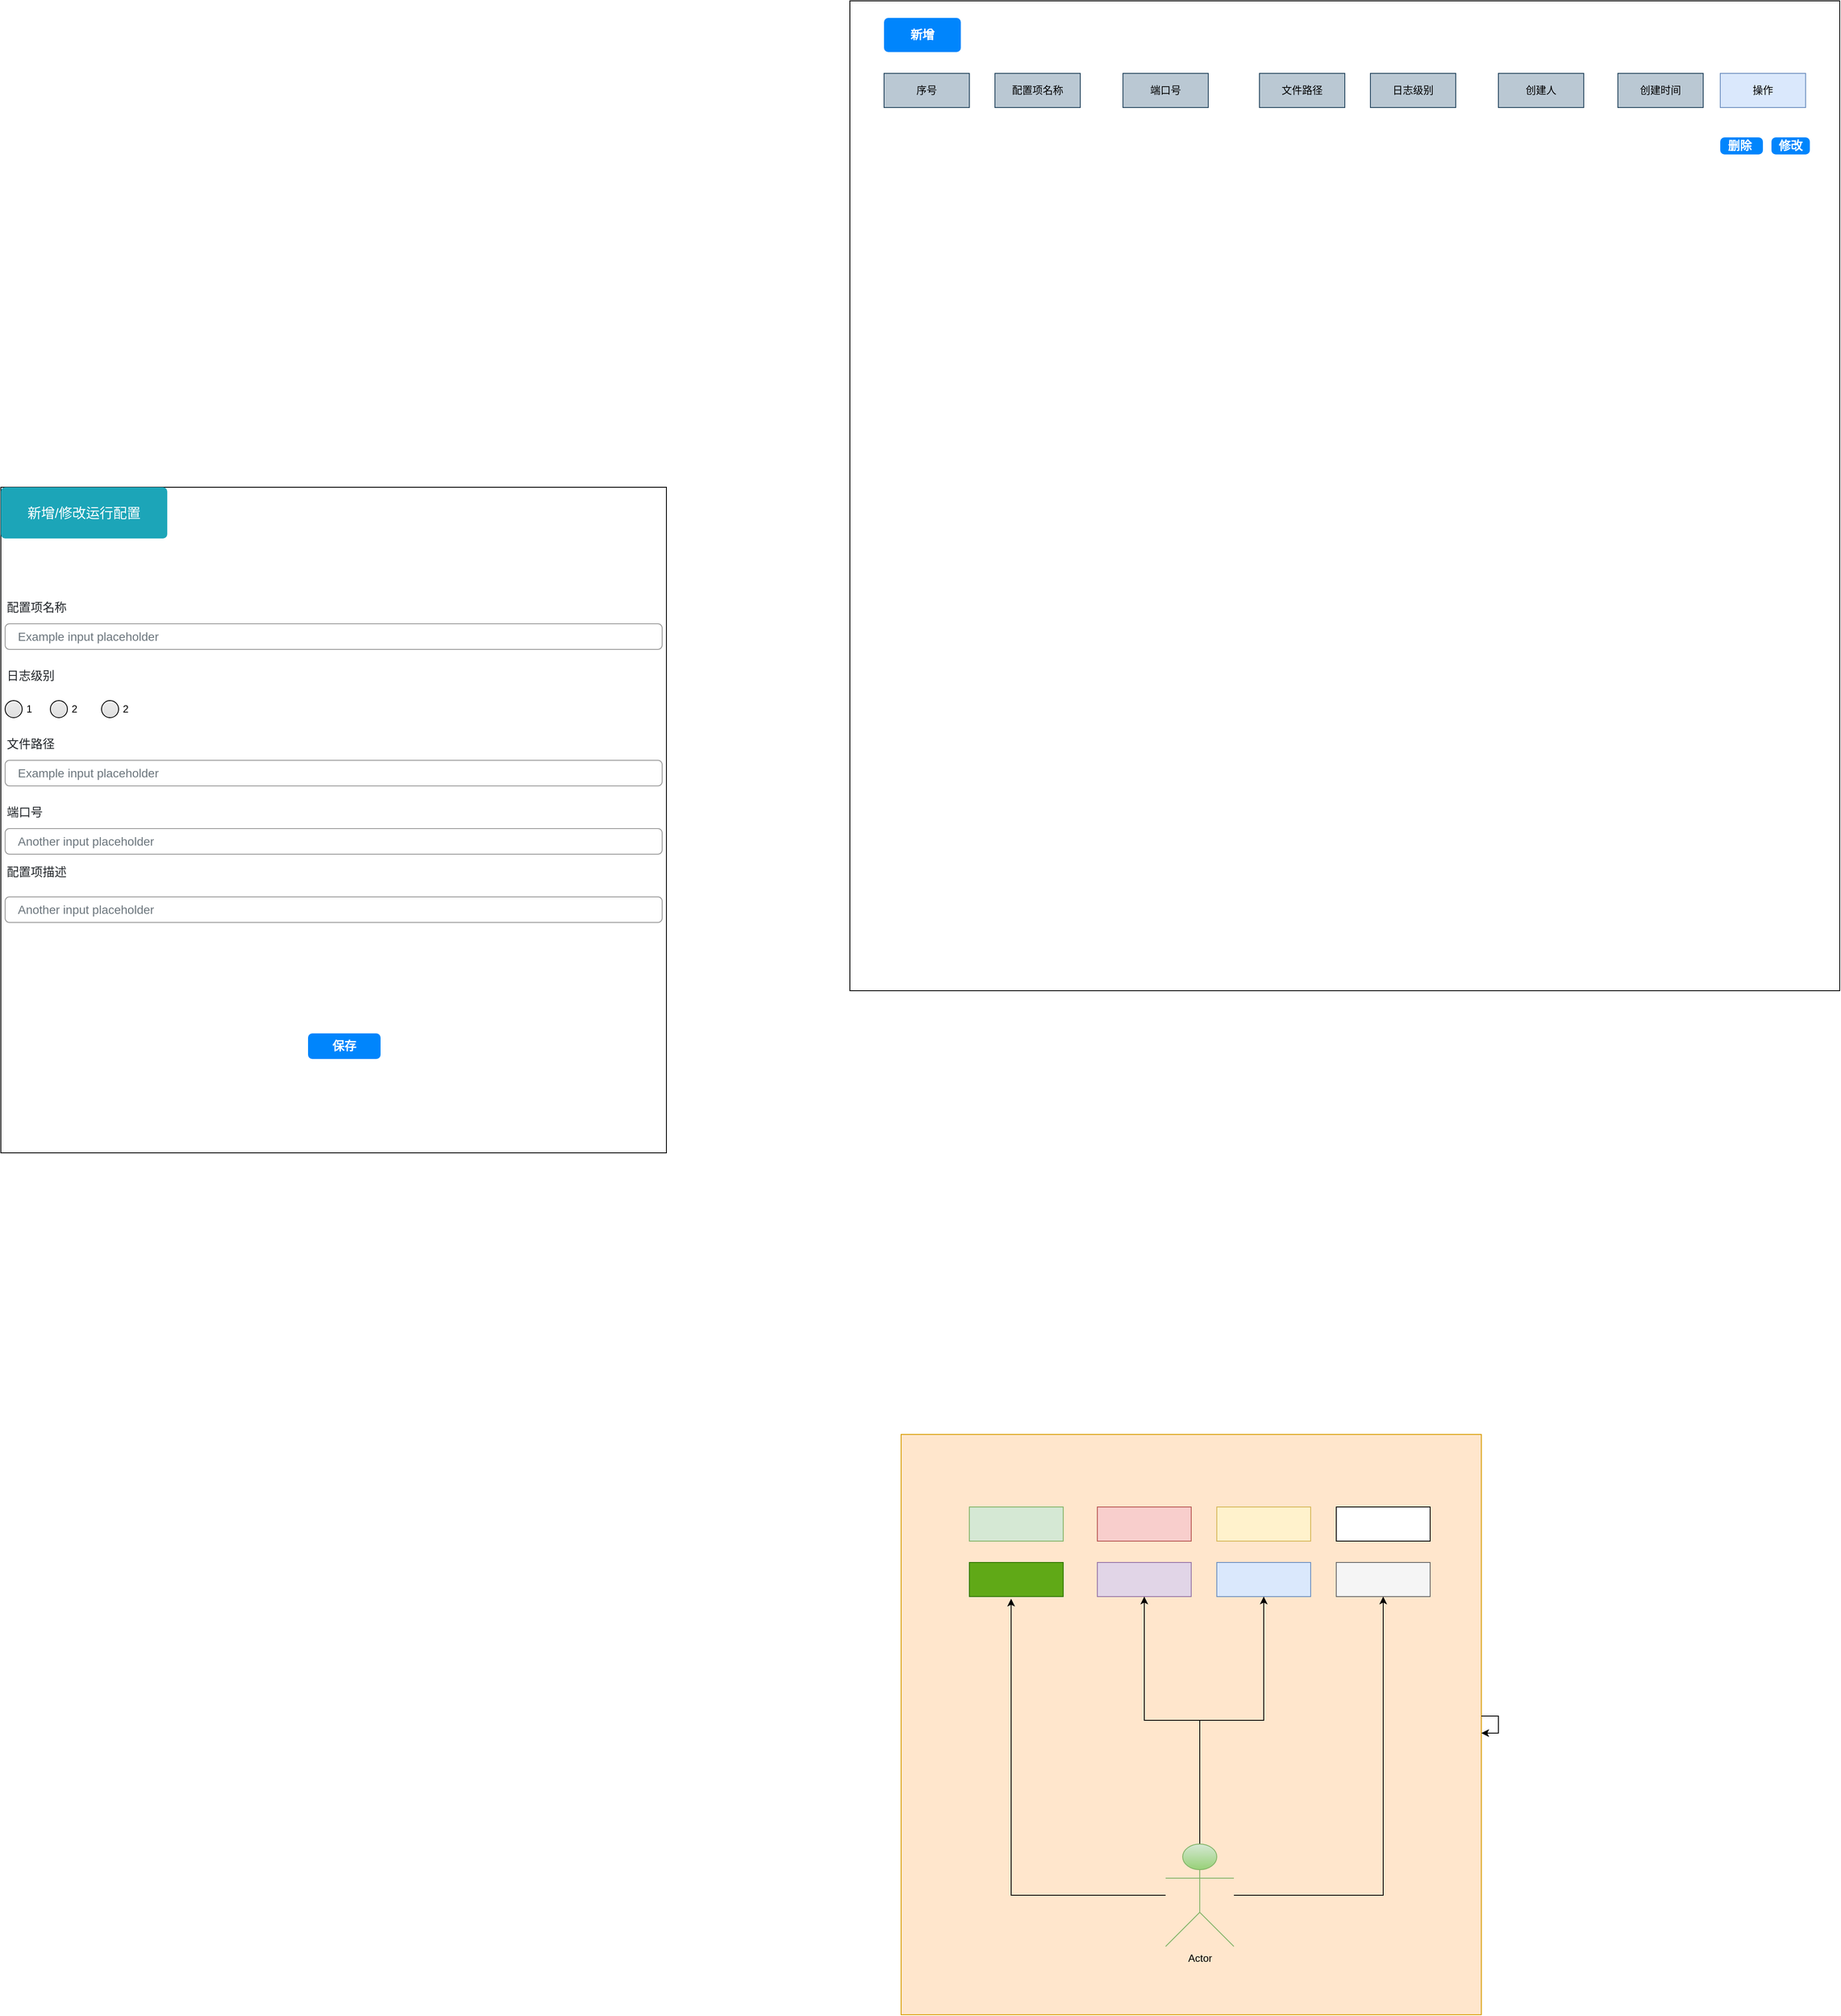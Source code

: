 <mxfile version="22.0.8" type="github">
  <diagram id="C5RBs43oDa-KdzZeNtuy" name="Page-1">
    <mxGraphModel dx="2941" dy="3112" grid="1" gridSize="10" guides="1" tooltips="1" connect="1" arrows="1" fold="1" page="1" pageScale="1" pageWidth="827" pageHeight="1169" math="0" shadow="0">
      <root>
        <mxCell id="WIyWlLk6GJQsqaUBKTNV-0" />
        <mxCell id="WIyWlLk6GJQsqaUBKTNV-1" parent="WIyWlLk6GJQsqaUBKTNV-0" />
        <mxCell id="4PPbr4LL-ngfip25UFEL-0" value="" style="whiteSpace=wrap;html=1;aspect=fixed;fillColor=#ffe6cc;strokeColor=#d79b00;" vertex="1" parent="WIyWlLk6GJQsqaUBKTNV-1">
          <mxGeometry x="110" y="470" width="680" height="680" as="geometry" />
        </mxCell>
        <mxCell id="4PPbr4LL-ngfip25UFEL-4" value="" style="rounded=0;whiteSpace=wrap;html=1;fillColor=#fff2cc;strokeColor=#d6b656;" vertex="1" parent="WIyWlLk6GJQsqaUBKTNV-1">
          <mxGeometry x="480" y="555" width="110" height="40" as="geometry" />
        </mxCell>
        <mxCell id="4PPbr4LL-ngfip25UFEL-5" value="" style="rounded=0;whiteSpace=wrap;html=1;" vertex="1" parent="WIyWlLk6GJQsqaUBKTNV-1">
          <mxGeometry x="620" y="555" width="110" height="40" as="geometry" />
        </mxCell>
        <mxCell id="4PPbr4LL-ngfip25UFEL-6" value="" style="rounded=0;whiteSpace=wrap;html=1;fillColor=#dae8fc;strokeColor=#6c8ebf;" vertex="1" parent="WIyWlLk6GJQsqaUBKTNV-1">
          <mxGeometry x="480" y="620" width="110" height="40" as="geometry" />
        </mxCell>
        <mxCell id="4PPbr4LL-ngfip25UFEL-7" value="" style="rounded=0;whiteSpace=wrap;html=1;fillColor=#e1d5e7;strokeColor=#9673a6;" vertex="1" parent="WIyWlLk6GJQsqaUBKTNV-1">
          <mxGeometry x="340" y="620" width="110" height="40" as="geometry" />
        </mxCell>
        <mxCell id="4PPbr4LL-ngfip25UFEL-8" value="" style="rounded=0;whiteSpace=wrap;html=1;fillColor=#60a917;fontColor=#ffffff;strokeColor=#2D7600;" vertex="1" parent="WIyWlLk6GJQsqaUBKTNV-1">
          <mxGeometry x="190" y="620" width="110" height="40" as="geometry" />
        </mxCell>
        <mxCell id="4PPbr4LL-ngfip25UFEL-9" value="" style="rounded=0;whiteSpace=wrap;html=1;fillColor=#f5f5f5;fontColor=#333333;strokeColor=#666666;" vertex="1" parent="WIyWlLk6GJQsqaUBKTNV-1">
          <mxGeometry x="620" y="620" width="110" height="40" as="geometry" />
        </mxCell>
        <mxCell id="4PPbr4LL-ngfip25UFEL-10" value="" style="rounded=0;whiteSpace=wrap;html=1;fillColor=#f8cecc;strokeColor=#b85450;" vertex="1" parent="WIyWlLk6GJQsqaUBKTNV-1">
          <mxGeometry x="340" y="555" width="110" height="40" as="geometry" />
        </mxCell>
        <mxCell id="4PPbr4LL-ngfip25UFEL-11" value="" style="rounded=0;whiteSpace=wrap;html=1;fillColor=#d5e8d4;strokeColor=#82b366;" vertex="1" parent="WIyWlLk6GJQsqaUBKTNV-1">
          <mxGeometry x="190" y="555" width="110" height="40" as="geometry" />
        </mxCell>
        <mxCell id="4PPbr4LL-ngfip25UFEL-16" style="edgeStyle=orthogonalEdgeStyle;rounded=0;orthogonalLoop=1;jettySize=auto;html=1;entryX=0.5;entryY=1;entryDx=0;entryDy=0;" edge="1" parent="WIyWlLk6GJQsqaUBKTNV-1" source="4PPbr4LL-ngfip25UFEL-12" target="4PPbr4LL-ngfip25UFEL-7">
          <mxGeometry relative="1" as="geometry" />
        </mxCell>
        <mxCell id="4PPbr4LL-ngfip25UFEL-17" style="edgeStyle=orthogonalEdgeStyle;rounded=0;orthogonalLoop=1;jettySize=auto;html=1;entryX=0.5;entryY=1;entryDx=0;entryDy=0;" edge="1" parent="WIyWlLk6GJQsqaUBKTNV-1" source="4PPbr4LL-ngfip25UFEL-12" target="4PPbr4LL-ngfip25UFEL-6">
          <mxGeometry relative="1" as="geometry" />
        </mxCell>
        <mxCell id="4PPbr4LL-ngfip25UFEL-18" style="edgeStyle=orthogonalEdgeStyle;rounded=0;orthogonalLoop=1;jettySize=auto;html=1;entryX=0.445;entryY=1.063;entryDx=0;entryDy=0;entryPerimeter=0;" edge="1" parent="WIyWlLk6GJQsqaUBKTNV-1" source="4PPbr4LL-ngfip25UFEL-12" target="4PPbr4LL-ngfip25UFEL-8">
          <mxGeometry relative="1" as="geometry" />
        </mxCell>
        <mxCell id="4PPbr4LL-ngfip25UFEL-19" style="edgeStyle=orthogonalEdgeStyle;rounded=0;orthogonalLoop=1;jettySize=auto;html=1;" edge="1" parent="WIyWlLk6GJQsqaUBKTNV-1" source="4PPbr4LL-ngfip25UFEL-12" target="4PPbr4LL-ngfip25UFEL-9">
          <mxGeometry relative="1" as="geometry" />
        </mxCell>
        <mxCell id="4PPbr4LL-ngfip25UFEL-12" value="Actor" style="shape=umlActor;verticalLabelPosition=bottom;verticalAlign=top;html=1;outlineConnect=0;fillColor=#d5e8d4;strokeColor=#82b366;gradientColor=#97d077;" vertex="1" parent="WIyWlLk6GJQsqaUBKTNV-1">
          <mxGeometry x="420" y="950" width="80" height="120" as="geometry" />
        </mxCell>
        <mxCell id="4PPbr4LL-ngfip25UFEL-15" style="edgeStyle=orthogonalEdgeStyle;rounded=0;orthogonalLoop=1;jettySize=auto;html=1;" edge="1" parent="WIyWlLk6GJQsqaUBKTNV-1" source="4PPbr4LL-ngfip25UFEL-0" target="4PPbr4LL-ngfip25UFEL-0">
          <mxGeometry relative="1" as="geometry" />
        </mxCell>
        <object label="" id="4PPbr4LL-ngfip25UFEL-22">
          <mxCell style="whiteSpace=wrap;html=1;aspect=fixed;movable=1;resizable=1;rotatable=1;deletable=1;editable=1;locked=0;connectable=1;align=right;" vertex="1" parent="WIyWlLk6GJQsqaUBKTNV-1">
            <mxGeometry x="-945" y="-640" width="780" height="780" as="geometry" />
          </mxCell>
        </object>
        <mxCell id="4PPbr4LL-ngfip25UFEL-30" value="" style="whiteSpace=wrap;html=1;aspect=fixed;" vertex="1" parent="WIyWlLk6GJQsqaUBKTNV-1">
          <mxGeometry x="50" y="-1210" width="1160" height="1160" as="geometry" />
        </mxCell>
        <mxCell id="4PPbr4LL-ngfip25UFEL-31" value="序号" style="rounded=0;whiteSpace=wrap;html=1;fillColor=#bac8d3;strokeColor=#23445d;" vertex="1" parent="WIyWlLk6GJQsqaUBKTNV-1">
          <mxGeometry x="90" y="-1125" width="100" height="40" as="geometry" />
        </mxCell>
        <mxCell id="4PPbr4LL-ngfip25UFEL-32" value="配置项名称" style="rounded=0;whiteSpace=wrap;html=1;fillColor=#bac8d3;strokeColor=#23445d;" vertex="1" parent="WIyWlLk6GJQsqaUBKTNV-1">
          <mxGeometry x="220" y="-1125" width="100" height="40" as="geometry" />
        </mxCell>
        <mxCell id="4PPbr4LL-ngfip25UFEL-33" value="端口号" style="rounded=0;whiteSpace=wrap;html=1;fillColor=#bac8d3;strokeColor=#23445d;" vertex="1" parent="WIyWlLk6GJQsqaUBKTNV-1">
          <mxGeometry x="370" y="-1125" width="100" height="40" as="geometry" />
        </mxCell>
        <mxCell id="4PPbr4LL-ngfip25UFEL-35" value="日志级别" style="rounded=0;whiteSpace=wrap;html=1;fillColor=#bac8d3;strokeColor=#23445d;" vertex="1" parent="WIyWlLk6GJQsqaUBKTNV-1">
          <mxGeometry x="660" y="-1125" width="100" height="40" as="geometry" />
        </mxCell>
        <mxCell id="4PPbr4LL-ngfip25UFEL-36" value="文件路径" style="rounded=0;whiteSpace=wrap;html=1;fillColor=#bac8d3;strokeColor=#23445d;" vertex="1" parent="WIyWlLk6GJQsqaUBKTNV-1">
          <mxGeometry x="530" y="-1125" width="100" height="40" as="geometry" />
        </mxCell>
        <mxCell id="4PPbr4LL-ngfip25UFEL-37" value="创建人" style="rounded=0;whiteSpace=wrap;html=1;fillColor=#bac8d3;strokeColor=#23445d;" vertex="1" parent="WIyWlLk6GJQsqaUBKTNV-1">
          <mxGeometry x="810" y="-1125" width="100" height="40" as="geometry" />
        </mxCell>
        <mxCell id="4PPbr4LL-ngfip25UFEL-40" value="创建时间" style="rounded=0;whiteSpace=wrap;html=1;fillColor=#bac8d3;strokeColor=#23445d;" vertex="1" parent="WIyWlLk6GJQsqaUBKTNV-1">
          <mxGeometry x="950" y="-1125" width="100" height="40" as="geometry" />
        </mxCell>
        <mxCell id="4PPbr4LL-ngfip25UFEL-41" value="操作" style="rounded=0;whiteSpace=wrap;html=1;fillColor=#dae8fc;strokeColor=#6c8ebf;" vertex="1" parent="WIyWlLk6GJQsqaUBKTNV-1">
          <mxGeometry x="1070" y="-1125" width="100" height="40" as="geometry" />
        </mxCell>
        <mxCell id="4PPbr4LL-ngfip25UFEL-44" value="新增" style="html=1;shadow=0;dashed=0;shape=mxgraph.bootstrap.rrect;rSize=5;strokeColor=none;strokeWidth=1;fillColor=#0085FC;fontColor=#FFFFFF;whiteSpace=wrap;align=center;verticalAlign=middle;spacingLeft=0;fontStyle=1;fontSize=14;spacing=5;" vertex="1" parent="WIyWlLk6GJQsqaUBKTNV-1">
          <mxGeometry x="90" y="-1190" width="90" height="40" as="geometry" />
        </mxCell>
        <mxCell id="4PPbr4LL-ngfip25UFEL-46" value="删除&amp;nbsp;" style="html=1;shadow=0;dashed=0;shape=mxgraph.bootstrap.rrect;rSize=5;strokeColor=none;strokeWidth=1;fillColor=#0085FC;fontColor=#FFFFFF;whiteSpace=wrap;align=center;verticalAlign=middle;spacingLeft=0;fontStyle=1;fontSize=14;spacing=5;" vertex="1" parent="WIyWlLk6GJQsqaUBKTNV-1">
          <mxGeometry x="1070" y="-1050" width="50" height="20" as="geometry" />
        </mxCell>
        <mxCell id="4PPbr4LL-ngfip25UFEL-47" value="修改" style="html=1;shadow=0;dashed=0;shape=mxgraph.bootstrap.rrect;rSize=5;strokeColor=none;strokeWidth=1;fillColor=#0085FC;fontColor=#FFFFFF;whiteSpace=wrap;align=center;verticalAlign=middle;spacingLeft=0;fontStyle=1;fontSize=14;spacing=5;" vertex="1" parent="WIyWlLk6GJQsqaUBKTNV-1">
          <mxGeometry x="1130" y="-1050" width="45" height="20" as="geometry" />
        </mxCell>
        <mxCell id="4PPbr4LL-ngfip25UFEL-60" value="配置项名称" style="fillColor=none;strokeColor=none;align=left;fontSize=14;fontColor=#212529;" vertex="1" parent="WIyWlLk6GJQsqaUBKTNV-1">
          <mxGeometry x="-940" y="-520" width="260" height="40" as="geometry" />
        </mxCell>
        <mxCell id="4PPbr4LL-ngfip25UFEL-61" value="Example input placeholder" style="html=1;shadow=0;dashed=0;shape=mxgraph.bootstrap.rrect;rSize=5;fillColor=none;strokeColor=#999999;align=left;spacing=15;fontSize=14;fontColor=#6C767D;" vertex="1" parent="WIyWlLk6GJQsqaUBKTNV-1">
          <mxGeometry width="770" height="30" relative="1" as="geometry">
            <mxPoint x="-940" y="-480" as="offset" />
          </mxGeometry>
        </mxCell>
        <mxCell id="4PPbr4LL-ngfip25UFEL-62" value="日志级别" style="fillColor=none;strokeColor=none;align=left;fontSize=14;fontColor=#212529;" vertex="1" parent="WIyWlLk6GJQsqaUBKTNV-1">
          <mxGeometry width="260" height="40" relative="1" as="geometry">
            <mxPoint x="-940" y="-440" as="offset" />
          </mxGeometry>
        </mxCell>
        <mxCell id="4PPbr4LL-ngfip25UFEL-64" value="文件路径" style="fillColor=none;strokeColor=none;align=left;fontSize=14;fontColor=#212529;" vertex="1" parent="WIyWlLk6GJQsqaUBKTNV-1">
          <mxGeometry x="-940" y="-360" width="260" height="40" as="geometry" />
        </mxCell>
        <mxCell id="4PPbr4LL-ngfip25UFEL-65" value="Example input placeholder" style="html=1;shadow=0;dashed=0;shape=mxgraph.bootstrap.rrect;rSize=5;fillColor=none;strokeColor=#999999;align=left;spacing=15;fontSize=14;fontColor=#6C767D;" vertex="1" parent="WIyWlLk6GJQsqaUBKTNV-1">
          <mxGeometry x="-940" y="-320" width="770" height="30" as="geometry" />
        </mxCell>
        <mxCell id="4PPbr4LL-ngfip25UFEL-66" value="端口号" style="fillColor=none;strokeColor=none;align=left;fontSize=14;fontColor=#212529;" vertex="1" parent="WIyWlLk6GJQsqaUBKTNV-1">
          <mxGeometry x="-940" y="-280" width="260" height="40" as="geometry" />
        </mxCell>
        <mxCell id="4PPbr4LL-ngfip25UFEL-67" value="Another input placeholder" style="html=1;shadow=0;dashed=0;shape=mxgraph.bootstrap.rrect;rSize=5;fillColor=none;strokeColor=#999999;align=left;spacing=15;fontSize=14;fontColor=#6C767D;" vertex="1" parent="WIyWlLk6GJQsqaUBKTNV-1">
          <mxGeometry x="-940" y="-240" width="770" height="30" as="geometry" />
        </mxCell>
        <mxCell id="4PPbr4LL-ngfip25UFEL-68" value="Another input placeholder" style="html=1;shadow=0;dashed=0;shape=mxgraph.bootstrap.rrect;rSize=5;fillColor=none;strokeColor=#999999;align=left;spacing=15;fontSize=14;fontColor=#6C767D;" vertex="1" parent="WIyWlLk6GJQsqaUBKTNV-1">
          <mxGeometry x="-940" y="-160" width="770" height="30" as="geometry" />
        </mxCell>
        <mxCell id="4PPbr4LL-ngfip25UFEL-69" value="配置项描述" style="fillColor=none;strokeColor=none;align=left;fontSize=14;fontColor=#212529;" vertex="1" parent="WIyWlLk6GJQsqaUBKTNV-1">
          <mxGeometry x="-940" y="-210" width="260" height="40" as="geometry" />
        </mxCell>
        <mxCell id="4PPbr4LL-ngfip25UFEL-83" value="1" style="html=1;shadow=0;dashed=0;shape=mxgraph.bootstrap.radioButton2;labelPosition=right;verticalLabelPosition=middle;align=left;verticalAlign=middle;gradientColor=#DEDEDE;fillColor=#EDEDED;checked=0;spacing=5;checkedFill=#0085FC;checkedStroke=#ffffff;" vertex="1" parent="WIyWlLk6GJQsqaUBKTNV-1">
          <mxGeometry x="-940" y="-390" width="20" height="20" as="geometry" />
        </mxCell>
        <mxCell id="4PPbr4LL-ngfip25UFEL-84" value="2" style="html=1;shadow=0;dashed=0;shape=mxgraph.bootstrap.radioButton2;labelPosition=right;verticalLabelPosition=middle;align=left;verticalAlign=middle;gradientColor=#DEDEDE;fillColor=#EDEDED;checked=0;spacing=5;checkedFill=#0085FC;checkedStroke=#ffffff;" vertex="1" parent="WIyWlLk6GJQsqaUBKTNV-1">
          <mxGeometry x="-887" y="-390" width="20" height="20" as="geometry" />
        </mxCell>
        <mxCell id="4PPbr4LL-ngfip25UFEL-86" value="2" style="html=1;shadow=0;dashed=0;shape=mxgraph.bootstrap.radioButton2;labelPosition=right;verticalLabelPosition=middle;align=left;verticalAlign=middle;gradientColor=#DEDEDE;fillColor=#EDEDED;checked=0;spacing=5;checkedFill=#0085FC;checkedStroke=#ffffff;" vertex="1" parent="WIyWlLk6GJQsqaUBKTNV-1">
          <mxGeometry x="-827" y="-390" width="20" height="20" as="geometry" />
        </mxCell>
        <mxCell id="4PPbr4LL-ngfip25UFEL-88" value="&lt;div style=&quot;&quot;&gt;&lt;span style=&quot;background-color: initial;&quot;&gt;保存&lt;/span&gt;&lt;/div&gt;" style="html=1;shadow=0;dashed=0;shape=mxgraph.bootstrap.rrect;rSize=5;strokeColor=none;strokeWidth=1;fillColor=#0085FC;fontColor=#FFFFFF;whiteSpace=wrap;align=center;verticalAlign=middle;spacingLeft=0;fontStyle=1;fontSize=14;spacing=5;" vertex="1" parent="WIyWlLk6GJQsqaUBKTNV-1">
          <mxGeometry x="-585" width="85" height="30" as="geometry" />
        </mxCell>
        <mxCell id="4PPbr4LL-ngfip25UFEL-90" value="新增/修改运行配置" style="html=1;shadow=0;dashed=0;shape=mxgraph.bootstrap.rrect;rSize=5;strokeColor=none;strokeWidth=1;fillColor=#1CA5B8;fontColor=#FFFFFF;whiteSpace=wrap;align=center;verticalAlign=middle;spacingLeft=0;fontStyle=0;fontSize=16;spacing=5;" vertex="1" parent="WIyWlLk6GJQsqaUBKTNV-1">
          <mxGeometry x="-945" y="-640" width="195" height="60" as="geometry" />
        </mxCell>
      </root>
    </mxGraphModel>
  </diagram>
</mxfile>
